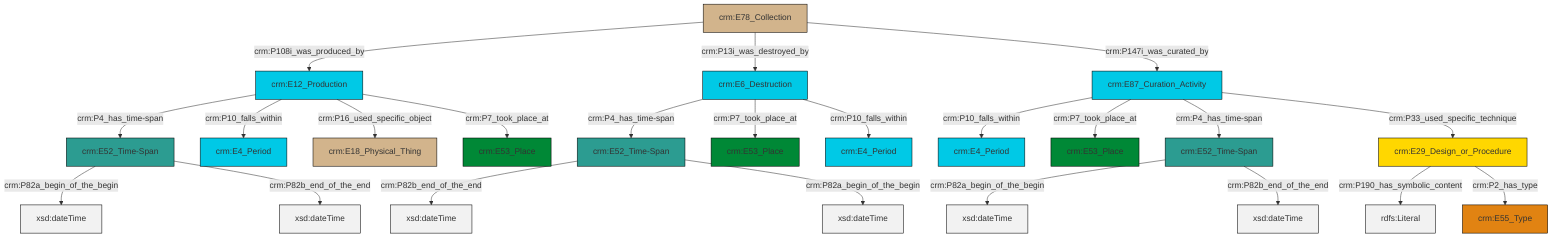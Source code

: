 graph TD
classDef Literal fill:#f2f2f2,stroke:#000000;
classDef CRM_Entity fill:#FFFFFF,stroke:#000000;
classDef Temporal_Entity fill:#00C9E6, stroke:#000000;
classDef Type fill:#E18312, stroke:#000000;
classDef Time-Span fill:#2C9C91, stroke:#000000;
classDef Appellation fill:#FFEB7F, stroke:#000000;
classDef Place fill:#008836, stroke:#000000;
classDef Persistent_Item fill:#B266B2, stroke:#000000;
classDef Conceptual_Object fill:#FFD700, stroke:#000000;
classDef Physical_Thing fill:#D2B48C, stroke:#000000;
classDef Actor fill:#f58aad, stroke:#000000;
classDef PC_Classes fill:#4ce600, stroke:#000000;
classDef Multi fill:#cccccc,stroke:#000000;

2["crm:E12_Production"]:::Temporal_Entity -->|crm:P4_has_time-span| 3["crm:E52_Time-Span"]:::Time-Span
4["crm:E29_Design_or_Procedure"]:::Conceptual_Object -->|crm:P190_has_symbolic_content| 5[rdfs:Literal]:::Literal
2["crm:E12_Production"]:::Temporal_Entity -->|crm:P10_falls_within| 9["crm:E4_Period"]:::Temporal_Entity
10["crm:E78_Collection"]:::Physical_Thing -->|crm:P108i_was_produced_by| 2["crm:E12_Production"]:::Temporal_Entity
13["crm:E52_Time-Span"]:::Time-Span -->|crm:P82b_end_of_the_end| 14[xsd:dateTime]:::Literal
4["crm:E29_Design_or_Procedure"]:::Conceptual_Object -->|crm:P2_has_type| 15["crm:E55_Type"]:::Type
13["crm:E52_Time-Span"]:::Time-Span -->|crm:P82a_begin_of_the_begin| 16[xsd:dateTime]:::Literal
3["crm:E52_Time-Span"]:::Time-Span -->|crm:P82a_begin_of_the_begin| 17[xsd:dateTime]:::Literal
10["crm:E78_Collection"]:::Physical_Thing -->|crm:P13i_was_destroyed_by| 0["crm:E6_Destruction"]:::Temporal_Entity
19["crm:E52_Time-Span"]:::Time-Span -->|crm:P82a_begin_of_the_begin| 21[xsd:dateTime]:::Literal
22["crm:E87_Curation_Activity"]:::Temporal_Entity -->|crm:P10_falls_within| 23["crm:E4_Period"]:::Temporal_Entity
0["crm:E6_Destruction"]:::Temporal_Entity -->|crm:P4_has_time-span| 13["crm:E52_Time-Span"]:::Time-Span
0["crm:E6_Destruction"]:::Temporal_Entity -->|crm:P7_took_place_at| 24["crm:E53_Place"]:::Place
0["crm:E6_Destruction"]:::Temporal_Entity -->|crm:P10_falls_within| 27["crm:E4_Period"]:::Temporal_Entity
2["crm:E12_Production"]:::Temporal_Entity -->|crm:P16_used_specific_object| 11["crm:E18_Physical_Thing"]:::Physical_Thing
22["crm:E87_Curation_Activity"]:::Temporal_Entity -->|crm:P7_took_place_at| 32["crm:E53_Place"]:::Place
22["crm:E87_Curation_Activity"]:::Temporal_Entity -->|crm:P4_has_time-span| 19["crm:E52_Time-Span"]:::Time-Span
22["crm:E87_Curation_Activity"]:::Temporal_Entity -->|crm:P33_used_specific_technique| 4["crm:E29_Design_or_Procedure"]:::Conceptual_Object
19["crm:E52_Time-Span"]:::Time-Span -->|crm:P82b_end_of_the_end| 33[xsd:dateTime]:::Literal
3["crm:E52_Time-Span"]:::Time-Span -->|crm:P82b_end_of_the_end| 34[xsd:dateTime]:::Literal
2["crm:E12_Production"]:::Temporal_Entity -->|crm:P7_took_place_at| 7["crm:E53_Place"]:::Place
10["crm:E78_Collection"]:::Physical_Thing -->|crm:P147i_was_curated_by| 22["crm:E87_Curation_Activity"]:::Temporal_Entity